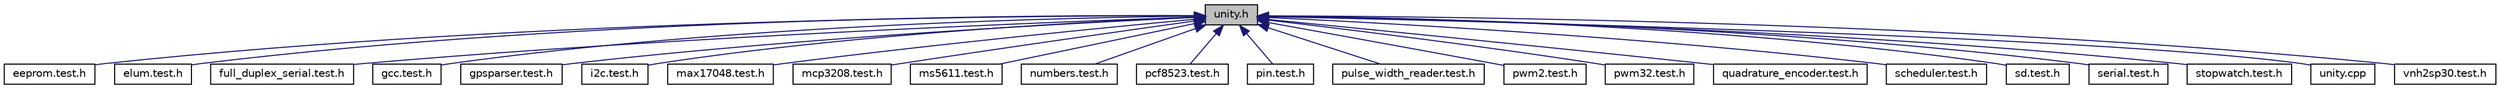 digraph "unity.h"
{
  edge [fontname="Helvetica",fontsize="10",labelfontname="Helvetica",labelfontsize="10"];
  node [fontname="Helvetica",fontsize="10",shape=record];
  Node1 [label="unity.h",height=0.2,width=0.4,color="black", fillcolor="grey75", style="filled" fontcolor="black"];
  Node1 -> Node2 [dir="back",color="midnightblue",fontsize="10",style="solid",fontname="Helvetica"];
  Node2 [label="eeprom.test.h",height=0.2,width=0.4,color="black", fillcolor="white", style="filled",URL="$eeprom_8test_8h.html"];
  Node1 -> Node3 [dir="back",color="midnightblue",fontsize="10",style="solid",fontname="Helvetica"];
  Node3 [label="elum.test.h",height=0.2,width=0.4,color="black", fillcolor="white", style="filled",URL="$elum_8test_8h.html"];
  Node1 -> Node4 [dir="back",color="midnightblue",fontsize="10",style="solid",fontname="Helvetica"];
  Node4 [label="full_duplex_serial.test.h",height=0.2,width=0.4,color="black", fillcolor="white", style="filled",URL="$full__duplex__serial_8test_8h.html"];
  Node1 -> Node5 [dir="back",color="midnightblue",fontsize="10",style="solid",fontname="Helvetica"];
  Node5 [label="gcc.test.h",height=0.2,width=0.4,color="black", fillcolor="white", style="filled",URL="$gcc_8test_8h.html"];
  Node1 -> Node6 [dir="back",color="midnightblue",fontsize="10",style="solid",fontname="Helvetica"];
  Node6 [label="gpsparser.test.h",height=0.2,width=0.4,color="black", fillcolor="white", style="filled",URL="$gpsparser_8test_8h.html"];
  Node1 -> Node7 [dir="back",color="midnightblue",fontsize="10",style="solid",fontname="Helvetica"];
  Node7 [label="i2c.test.h",height=0.2,width=0.4,color="black", fillcolor="white", style="filled",URL="$i2c_8test_8h.html"];
  Node1 -> Node8 [dir="back",color="midnightblue",fontsize="10",style="solid",fontname="Helvetica"];
  Node8 [label="max17048.test.h",height=0.2,width=0.4,color="black", fillcolor="white", style="filled",URL="$max17048_8test_8h.html"];
  Node1 -> Node9 [dir="back",color="midnightblue",fontsize="10",style="solid",fontname="Helvetica"];
  Node9 [label="mcp3208.test.h",height=0.2,width=0.4,color="black", fillcolor="white", style="filled",URL="$mcp3208_8test_8h.html"];
  Node1 -> Node10 [dir="back",color="midnightblue",fontsize="10",style="solid",fontname="Helvetica"];
  Node10 [label="ms5611.test.h",height=0.2,width=0.4,color="black", fillcolor="white", style="filled",URL="$ms5611_8test_8h.html"];
  Node1 -> Node11 [dir="back",color="midnightblue",fontsize="10",style="solid",fontname="Helvetica"];
  Node11 [label="numbers.test.h",height=0.2,width=0.4,color="black", fillcolor="white", style="filled",URL="$numbers_8test_8h.html"];
  Node1 -> Node12 [dir="back",color="midnightblue",fontsize="10",style="solid",fontname="Helvetica"];
  Node12 [label="pcf8523.test.h",height=0.2,width=0.4,color="black", fillcolor="white", style="filled",URL="$pcf8523_8test_8h.html"];
  Node1 -> Node13 [dir="back",color="midnightblue",fontsize="10",style="solid",fontname="Helvetica"];
  Node13 [label="pin.test.h",height=0.2,width=0.4,color="black", fillcolor="white", style="filled",URL="$pin_8test_8h.html"];
  Node1 -> Node14 [dir="back",color="midnightblue",fontsize="10",style="solid",fontname="Helvetica"];
  Node14 [label="pulse_width_reader.test.h",height=0.2,width=0.4,color="black", fillcolor="white", style="filled",URL="$pulse__width__reader_8test_8h.html"];
  Node1 -> Node15 [dir="back",color="midnightblue",fontsize="10",style="solid",fontname="Helvetica"];
  Node15 [label="pwm2.test.h",height=0.2,width=0.4,color="black", fillcolor="white", style="filled",URL="$pwm2_8test_8h.html"];
  Node1 -> Node16 [dir="back",color="midnightblue",fontsize="10",style="solid",fontname="Helvetica"];
  Node16 [label="pwm32.test.h",height=0.2,width=0.4,color="black", fillcolor="white", style="filled",URL="$pwm32_8test_8h.html"];
  Node1 -> Node17 [dir="back",color="midnightblue",fontsize="10",style="solid",fontname="Helvetica"];
  Node17 [label="quadrature_encoder.test.h",height=0.2,width=0.4,color="black", fillcolor="white", style="filled",URL="$quadrature__encoder_8test_8h.html"];
  Node1 -> Node18 [dir="back",color="midnightblue",fontsize="10",style="solid",fontname="Helvetica"];
  Node18 [label="scheduler.test.h",height=0.2,width=0.4,color="black", fillcolor="white", style="filled",URL="$scheduler_8test_8h.html"];
  Node1 -> Node19 [dir="back",color="midnightblue",fontsize="10",style="solid",fontname="Helvetica"];
  Node19 [label="sd.test.h",height=0.2,width=0.4,color="black", fillcolor="white", style="filled",URL="$sd_8test_8h.html"];
  Node1 -> Node20 [dir="back",color="midnightblue",fontsize="10",style="solid",fontname="Helvetica"];
  Node20 [label="serial.test.h",height=0.2,width=0.4,color="black", fillcolor="white", style="filled",URL="$serial_8test_8h.html"];
  Node1 -> Node21 [dir="back",color="midnightblue",fontsize="10",style="solid",fontname="Helvetica"];
  Node21 [label="stopwatch.test.h",height=0.2,width=0.4,color="black", fillcolor="white", style="filled",URL="$stopwatch_8test_8h.html"];
  Node1 -> Node22 [dir="back",color="midnightblue",fontsize="10",style="solid",fontname="Helvetica"];
  Node22 [label="unity.cpp",height=0.2,width=0.4,color="black", fillcolor="white", style="filled",URL="$unity_8cpp.html"];
  Node1 -> Node23 [dir="back",color="midnightblue",fontsize="10",style="solid",fontname="Helvetica"];
  Node23 [label="vnh2sp30.test.h",height=0.2,width=0.4,color="black", fillcolor="white", style="filled",URL="$vnh2sp30_8test_8h.html"];
}
